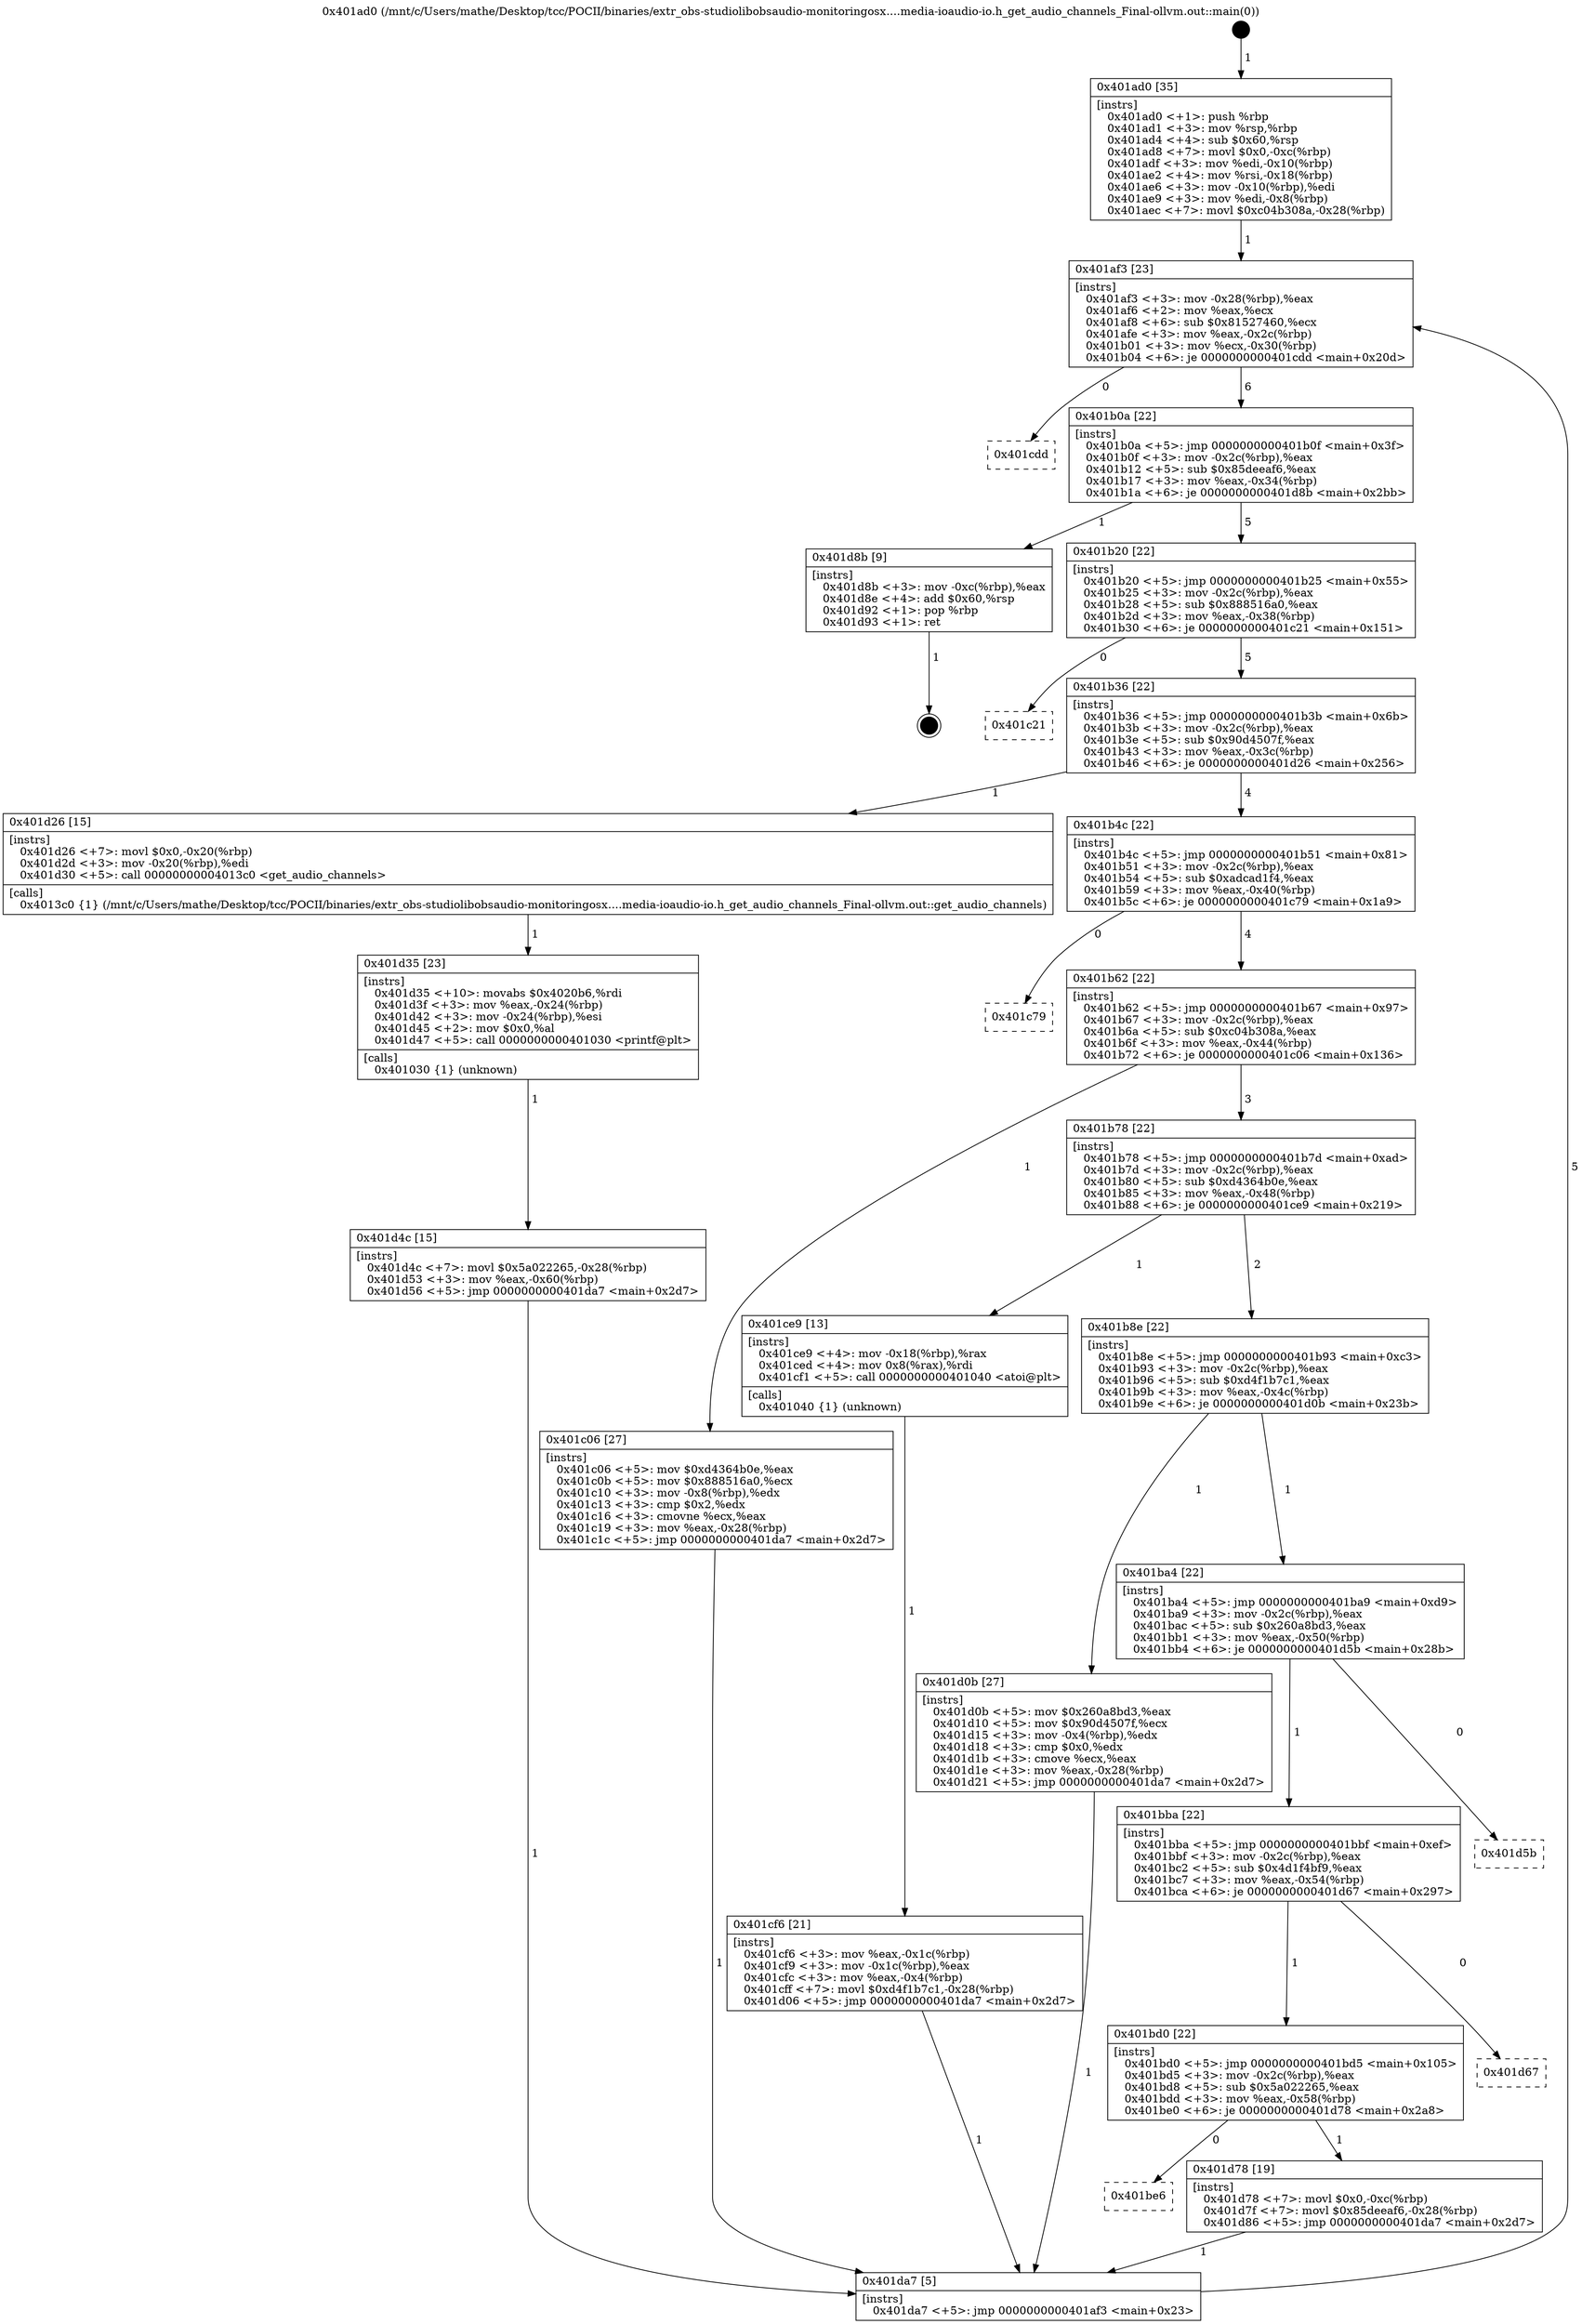 digraph "0x401ad0" {
  label = "0x401ad0 (/mnt/c/Users/mathe/Desktop/tcc/POCII/binaries/extr_obs-studiolibobsaudio-monitoringosx....media-ioaudio-io.h_get_audio_channels_Final-ollvm.out::main(0))"
  labelloc = "t"
  node[shape=record]

  Entry [label="",width=0.3,height=0.3,shape=circle,fillcolor=black,style=filled]
  "0x401af3" [label="{
     0x401af3 [23]\l
     | [instrs]\l
     &nbsp;&nbsp;0x401af3 \<+3\>: mov -0x28(%rbp),%eax\l
     &nbsp;&nbsp;0x401af6 \<+2\>: mov %eax,%ecx\l
     &nbsp;&nbsp;0x401af8 \<+6\>: sub $0x81527460,%ecx\l
     &nbsp;&nbsp;0x401afe \<+3\>: mov %eax,-0x2c(%rbp)\l
     &nbsp;&nbsp;0x401b01 \<+3\>: mov %ecx,-0x30(%rbp)\l
     &nbsp;&nbsp;0x401b04 \<+6\>: je 0000000000401cdd \<main+0x20d\>\l
  }"]
  "0x401cdd" [label="{
     0x401cdd\l
  }", style=dashed]
  "0x401b0a" [label="{
     0x401b0a [22]\l
     | [instrs]\l
     &nbsp;&nbsp;0x401b0a \<+5\>: jmp 0000000000401b0f \<main+0x3f\>\l
     &nbsp;&nbsp;0x401b0f \<+3\>: mov -0x2c(%rbp),%eax\l
     &nbsp;&nbsp;0x401b12 \<+5\>: sub $0x85deeaf6,%eax\l
     &nbsp;&nbsp;0x401b17 \<+3\>: mov %eax,-0x34(%rbp)\l
     &nbsp;&nbsp;0x401b1a \<+6\>: je 0000000000401d8b \<main+0x2bb\>\l
  }"]
  Exit [label="",width=0.3,height=0.3,shape=circle,fillcolor=black,style=filled,peripheries=2]
  "0x401d8b" [label="{
     0x401d8b [9]\l
     | [instrs]\l
     &nbsp;&nbsp;0x401d8b \<+3\>: mov -0xc(%rbp),%eax\l
     &nbsp;&nbsp;0x401d8e \<+4\>: add $0x60,%rsp\l
     &nbsp;&nbsp;0x401d92 \<+1\>: pop %rbp\l
     &nbsp;&nbsp;0x401d93 \<+1\>: ret\l
  }"]
  "0x401b20" [label="{
     0x401b20 [22]\l
     | [instrs]\l
     &nbsp;&nbsp;0x401b20 \<+5\>: jmp 0000000000401b25 \<main+0x55\>\l
     &nbsp;&nbsp;0x401b25 \<+3\>: mov -0x2c(%rbp),%eax\l
     &nbsp;&nbsp;0x401b28 \<+5\>: sub $0x888516a0,%eax\l
     &nbsp;&nbsp;0x401b2d \<+3\>: mov %eax,-0x38(%rbp)\l
     &nbsp;&nbsp;0x401b30 \<+6\>: je 0000000000401c21 \<main+0x151\>\l
  }"]
  "0x401be6" [label="{
     0x401be6\l
  }", style=dashed]
  "0x401c21" [label="{
     0x401c21\l
  }", style=dashed]
  "0x401b36" [label="{
     0x401b36 [22]\l
     | [instrs]\l
     &nbsp;&nbsp;0x401b36 \<+5\>: jmp 0000000000401b3b \<main+0x6b\>\l
     &nbsp;&nbsp;0x401b3b \<+3\>: mov -0x2c(%rbp),%eax\l
     &nbsp;&nbsp;0x401b3e \<+5\>: sub $0x90d4507f,%eax\l
     &nbsp;&nbsp;0x401b43 \<+3\>: mov %eax,-0x3c(%rbp)\l
     &nbsp;&nbsp;0x401b46 \<+6\>: je 0000000000401d26 \<main+0x256\>\l
  }"]
  "0x401d78" [label="{
     0x401d78 [19]\l
     | [instrs]\l
     &nbsp;&nbsp;0x401d78 \<+7\>: movl $0x0,-0xc(%rbp)\l
     &nbsp;&nbsp;0x401d7f \<+7\>: movl $0x85deeaf6,-0x28(%rbp)\l
     &nbsp;&nbsp;0x401d86 \<+5\>: jmp 0000000000401da7 \<main+0x2d7\>\l
  }"]
  "0x401d26" [label="{
     0x401d26 [15]\l
     | [instrs]\l
     &nbsp;&nbsp;0x401d26 \<+7\>: movl $0x0,-0x20(%rbp)\l
     &nbsp;&nbsp;0x401d2d \<+3\>: mov -0x20(%rbp),%edi\l
     &nbsp;&nbsp;0x401d30 \<+5\>: call 00000000004013c0 \<get_audio_channels\>\l
     | [calls]\l
     &nbsp;&nbsp;0x4013c0 \{1\} (/mnt/c/Users/mathe/Desktop/tcc/POCII/binaries/extr_obs-studiolibobsaudio-monitoringosx....media-ioaudio-io.h_get_audio_channels_Final-ollvm.out::get_audio_channels)\l
  }"]
  "0x401b4c" [label="{
     0x401b4c [22]\l
     | [instrs]\l
     &nbsp;&nbsp;0x401b4c \<+5\>: jmp 0000000000401b51 \<main+0x81\>\l
     &nbsp;&nbsp;0x401b51 \<+3\>: mov -0x2c(%rbp),%eax\l
     &nbsp;&nbsp;0x401b54 \<+5\>: sub $0xadcad1f4,%eax\l
     &nbsp;&nbsp;0x401b59 \<+3\>: mov %eax,-0x40(%rbp)\l
     &nbsp;&nbsp;0x401b5c \<+6\>: je 0000000000401c79 \<main+0x1a9\>\l
  }"]
  "0x401bd0" [label="{
     0x401bd0 [22]\l
     | [instrs]\l
     &nbsp;&nbsp;0x401bd0 \<+5\>: jmp 0000000000401bd5 \<main+0x105\>\l
     &nbsp;&nbsp;0x401bd5 \<+3\>: mov -0x2c(%rbp),%eax\l
     &nbsp;&nbsp;0x401bd8 \<+5\>: sub $0x5a022265,%eax\l
     &nbsp;&nbsp;0x401bdd \<+3\>: mov %eax,-0x58(%rbp)\l
     &nbsp;&nbsp;0x401be0 \<+6\>: je 0000000000401d78 \<main+0x2a8\>\l
  }"]
  "0x401c79" [label="{
     0x401c79\l
  }", style=dashed]
  "0x401b62" [label="{
     0x401b62 [22]\l
     | [instrs]\l
     &nbsp;&nbsp;0x401b62 \<+5\>: jmp 0000000000401b67 \<main+0x97\>\l
     &nbsp;&nbsp;0x401b67 \<+3\>: mov -0x2c(%rbp),%eax\l
     &nbsp;&nbsp;0x401b6a \<+5\>: sub $0xc04b308a,%eax\l
     &nbsp;&nbsp;0x401b6f \<+3\>: mov %eax,-0x44(%rbp)\l
     &nbsp;&nbsp;0x401b72 \<+6\>: je 0000000000401c06 \<main+0x136\>\l
  }"]
  "0x401d67" [label="{
     0x401d67\l
  }", style=dashed]
  "0x401c06" [label="{
     0x401c06 [27]\l
     | [instrs]\l
     &nbsp;&nbsp;0x401c06 \<+5\>: mov $0xd4364b0e,%eax\l
     &nbsp;&nbsp;0x401c0b \<+5\>: mov $0x888516a0,%ecx\l
     &nbsp;&nbsp;0x401c10 \<+3\>: mov -0x8(%rbp),%edx\l
     &nbsp;&nbsp;0x401c13 \<+3\>: cmp $0x2,%edx\l
     &nbsp;&nbsp;0x401c16 \<+3\>: cmovne %ecx,%eax\l
     &nbsp;&nbsp;0x401c19 \<+3\>: mov %eax,-0x28(%rbp)\l
     &nbsp;&nbsp;0x401c1c \<+5\>: jmp 0000000000401da7 \<main+0x2d7\>\l
  }"]
  "0x401b78" [label="{
     0x401b78 [22]\l
     | [instrs]\l
     &nbsp;&nbsp;0x401b78 \<+5\>: jmp 0000000000401b7d \<main+0xad\>\l
     &nbsp;&nbsp;0x401b7d \<+3\>: mov -0x2c(%rbp),%eax\l
     &nbsp;&nbsp;0x401b80 \<+5\>: sub $0xd4364b0e,%eax\l
     &nbsp;&nbsp;0x401b85 \<+3\>: mov %eax,-0x48(%rbp)\l
     &nbsp;&nbsp;0x401b88 \<+6\>: je 0000000000401ce9 \<main+0x219\>\l
  }"]
  "0x401da7" [label="{
     0x401da7 [5]\l
     | [instrs]\l
     &nbsp;&nbsp;0x401da7 \<+5\>: jmp 0000000000401af3 \<main+0x23\>\l
  }"]
  "0x401ad0" [label="{
     0x401ad0 [35]\l
     | [instrs]\l
     &nbsp;&nbsp;0x401ad0 \<+1\>: push %rbp\l
     &nbsp;&nbsp;0x401ad1 \<+3\>: mov %rsp,%rbp\l
     &nbsp;&nbsp;0x401ad4 \<+4\>: sub $0x60,%rsp\l
     &nbsp;&nbsp;0x401ad8 \<+7\>: movl $0x0,-0xc(%rbp)\l
     &nbsp;&nbsp;0x401adf \<+3\>: mov %edi,-0x10(%rbp)\l
     &nbsp;&nbsp;0x401ae2 \<+4\>: mov %rsi,-0x18(%rbp)\l
     &nbsp;&nbsp;0x401ae6 \<+3\>: mov -0x10(%rbp),%edi\l
     &nbsp;&nbsp;0x401ae9 \<+3\>: mov %edi,-0x8(%rbp)\l
     &nbsp;&nbsp;0x401aec \<+7\>: movl $0xc04b308a,-0x28(%rbp)\l
  }"]
  "0x401bba" [label="{
     0x401bba [22]\l
     | [instrs]\l
     &nbsp;&nbsp;0x401bba \<+5\>: jmp 0000000000401bbf \<main+0xef\>\l
     &nbsp;&nbsp;0x401bbf \<+3\>: mov -0x2c(%rbp),%eax\l
     &nbsp;&nbsp;0x401bc2 \<+5\>: sub $0x4d1f4bf9,%eax\l
     &nbsp;&nbsp;0x401bc7 \<+3\>: mov %eax,-0x54(%rbp)\l
     &nbsp;&nbsp;0x401bca \<+6\>: je 0000000000401d67 \<main+0x297\>\l
  }"]
  "0x401ce9" [label="{
     0x401ce9 [13]\l
     | [instrs]\l
     &nbsp;&nbsp;0x401ce9 \<+4\>: mov -0x18(%rbp),%rax\l
     &nbsp;&nbsp;0x401ced \<+4\>: mov 0x8(%rax),%rdi\l
     &nbsp;&nbsp;0x401cf1 \<+5\>: call 0000000000401040 \<atoi@plt\>\l
     | [calls]\l
     &nbsp;&nbsp;0x401040 \{1\} (unknown)\l
  }"]
  "0x401b8e" [label="{
     0x401b8e [22]\l
     | [instrs]\l
     &nbsp;&nbsp;0x401b8e \<+5\>: jmp 0000000000401b93 \<main+0xc3\>\l
     &nbsp;&nbsp;0x401b93 \<+3\>: mov -0x2c(%rbp),%eax\l
     &nbsp;&nbsp;0x401b96 \<+5\>: sub $0xd4f1b7c1,%eax\l
     &nbsp;&nbsp;0x401b9b \<+3\>: mov %eax,-0x4c(%rbp)\l
     &nbsp;&nbsp;0x401b9e \<+6\>: je 0000000000401d0b \<main+0x23b\>\l
  }"]
  "0x401cf6" [label="{
     0x401cf6 [21]\l
     | [instrs]\l
     &nbsp;&nbsp;0x401cf6 \<+3\>: mov %eax,-0x1c(%rbp)\l
     &nbsp;&nbsp;0x401cf9 \<+3\>: mov -0x1c(%rbp),%eax\l
     &nbsp;&nbsp;0x401cfc \<+3\>: mov %eax,-0x4(%rbp)\l
     &nbsp;&nbsp;0x401cff \<+7\>: movl $0xd4f1b7c1,-0x28(%rbp)\l
     &nbsp;&nbsp;0x401d06 \<+5\>: jmp 0000000000401da7 \<main+0x2d7\>\l
  }"]
  "0x401d5b" [label="{
     0x401d5b\l
  }", style=dashed]
  "0x401d0b" [label="{
     0x401d0b [27]\l
     | [instrs]\l
     &nbsp;&nbsp;0x401d0b \<+5\>: mov $0x260a8bd3,%eax\l
     &nbsp;&nbsp;0x401d10 \<+5\>: mov $0x90d4507f,%ecx\l
     &nbsp;&nbsp;0x401d15 \<+3\>: mov -0x4(%rbp),%edx\l
     &nbsp;&nbsp;0x401d18 \<+3\>: cmp $0x0,%edx\l
     &nbsp;&nbsp;0x401d1b \<+3\>: cmove %ecx,%eax\l
     &nbsp;&nbsp;0x401d1e \<+3\>: mov %eax,-0x28(%rbp)\l
     &nbsp;&nbsp;0x401d21 \<+5\>: jmp 0000000000401da7 \<main+0x2d7\>\l
  }"]
  "0x401ba4" [label="{
     0x401ba4 [22]\l
     | [instrs]\l
     &nbsp;&nbsp;0x401ba4 \<+5\>: jmp 0000000000401ba9 \<main+0xd9\>\l
     &nbsp;&nbsp;0x401ba9 \<+3\>: mov -0x2c(%rbp),%eax\l
     &nbsp;&nbsp;0x401bac \<+5\>: sub $0x260a8bd3,%eax\l
     &nbsp;&nbsp;0x401bb1 \<+3\>: mov %eax,-0x50(%rbp)\l
     &nbsp;&nbsp;0x401bb4 \<+6\>: je 0000000000401d5b \<main+0x28b\>\l
  }"]
  "0x401d35" [label="{
     0x401d35 [23]\l
     | [instrs]\l
     &nbsp;&nbsp;0x401d35 \<+10\>: movabs $0x4020b6,%rdi\l
     &nbsp;&nbsp;0x401d3f \<+3\>: mov %eax,-0x24(%rbp)\l
     &nbsp;&nbsp;0x401d42 \<+3\>: mov -0x24(%rbp),%esi\l
     &nbsp;&nbsp;0x401d45 \<+2\>: mov $0x0,%al\l
     &nbsp;&nbsp;0x401d47 \<+5\>: call 0000000000401030 \<printf@plt\>\l
     | [calls]\l
     &nbsp;&nbsp;0x401030 \{1\} (unknown)\l
  }"]
  "0x401d4c" [label="{
     0x401d4c [15]\l
     | [instrs]\l
     &nbsp;&nbsp;0x401d4c \<+7\>: movl $0x5a022265,-0x28(%rbp)\l
     &nbsp;&nbsp;0x401d53 \<+3\>: mov %eax,-0x60(%rbp)\l
     &nbsp;&nbsp;0x401d56 \<+5\>: jmp 0000000000401da7 \<main+0x2d7\>\l
  }"]
  Entry -> "0x401ad0" [label=" 1"]
  "0x401af3" -> "0x401cdd" [label=" 0"]
  "0x401af3" -> "0x401b0a" [label=" 6"]
  "0x401d8b" -> Exit [label=" 1"]
  "0x401b0a" -> "0x401d8b" [label=" 1"]
  "0x401b0a" -> "0x401b20" [label=" 5"]
  "0x401d78" -> "0x401da7" [label=" 1"]
  "0x401b20" -> "0x401c21" [label=" 0"]
  "0x401b20" -> "0x401b36" [label=" 5"]
  "0x401bd0" -> "0x401be6" [label=" 0"]
  "0x401b36" -> "0x401d26" [label=" 1"]
  "0x401b36" -> "0x401b4c" [label=" 4"]
  "0x401bd0" -> "0x401d78" [label=" 1"]
  "0x401b4c" -> "0x401c79" [label=" 0"]
  "0x401b4c" -> "0x401b62" [label=" 4"]
  "0x401bba" -> "0x401bd0" [label=" 1"]
  "0x401b62" -> "0x401c06" [label=" 1"]
  "0x401b62" -> "0x401b78" [label=" 3"]
  "0x401c06" -> "0x401da7" [label=" 1"]
  "0x401ad0" -> "0x401af3" [label=" 1"]
  "0x401da7" -> "0x401af3" [label=" 5"]
  "0x401bba" -> "0x401d67" [label=" 0"]
  "0x401b78" -> "0x401ce9" [label=" 1"]
  "0x401b78" -> "0x401b8e" [label=" 2"]
  "0x401ce9" -> "0x401cf6" [label=" 1"]
  "0x401cf6" -> "0x401da7" [label=" 1"]
  "0x401ba4" -> "0x401bba" [label=" 1"]
  "0x401b8e" -> "0x401d0b" [label=" 1"]
  "0x401b8e" -> "0x401ba4" [label=" 1"]
  "0x401d0b" -> "0x401da7" [label=" 1"]
  "0x401d26" -> "0x401d35" [label=" 1"]
  "0x401d35" -> "0x401d4c" [label=" 1"]
  "0x401d4c" -> "0x401da7" [label=" 1"]
  "0x401ba4" -> "0x401d5b" [label=" 0"]
}
